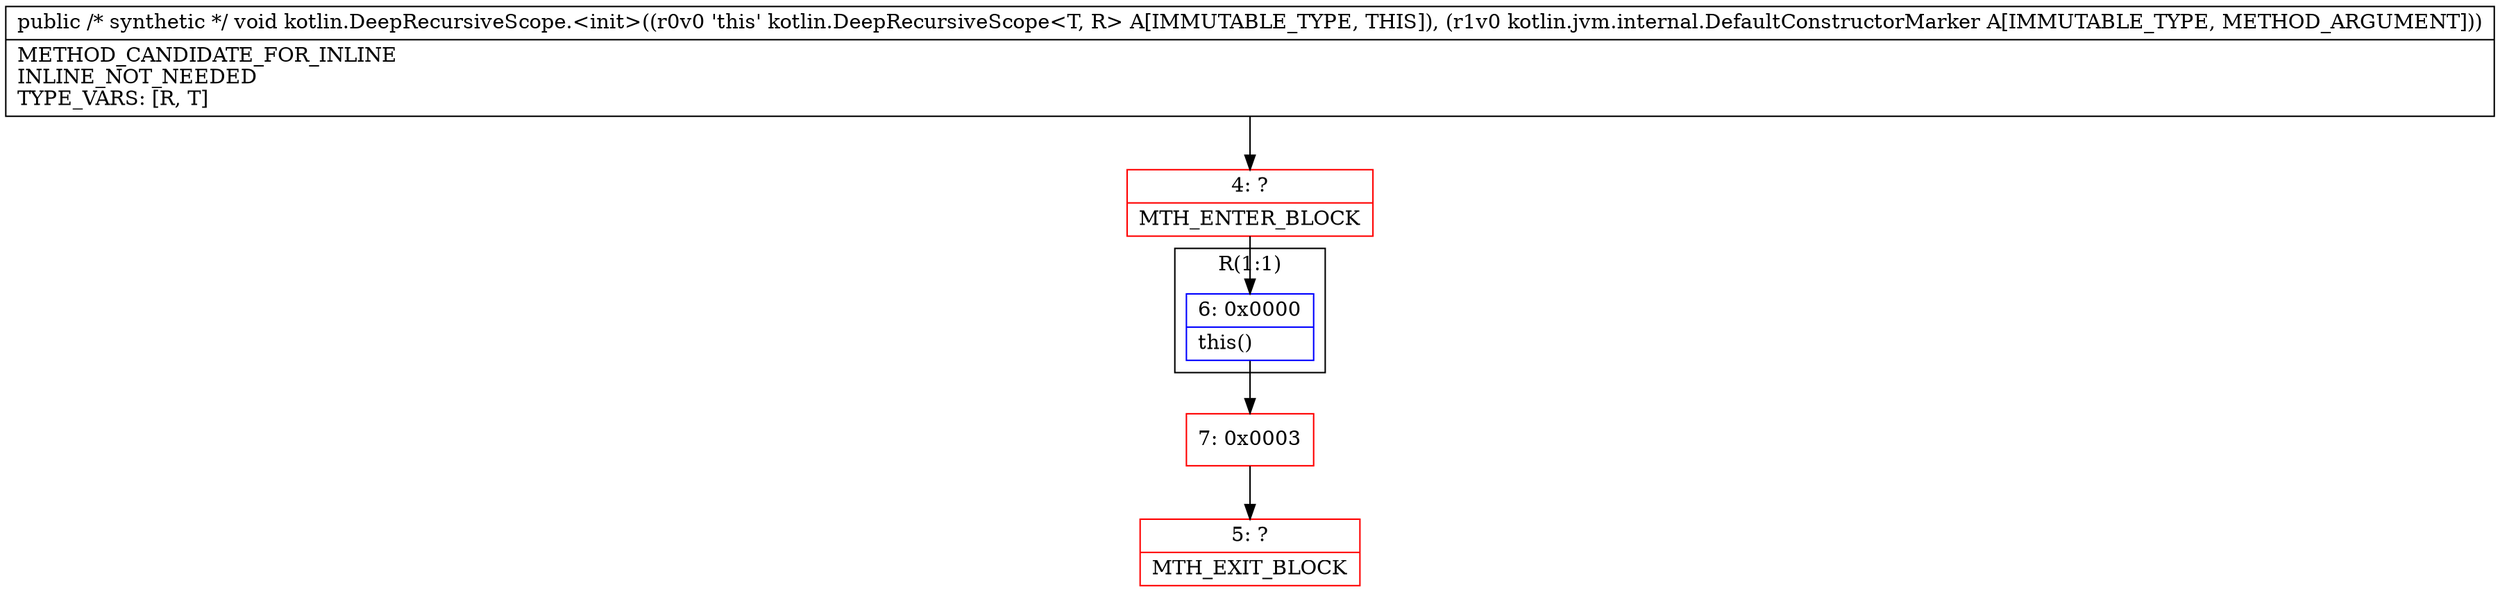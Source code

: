 digraph "CFG forkotlin.DeepRecursiveScope.\<init\>(Lkotlin\/jvm\/internal\/DefaultConstructorMarker;)V" {
subgraph cluster_Region_406994950 {
label = "R(1:1)";
node [shape=record,color=blue];
Node_6 [shape=record,label="{6\:\ 0x0000|this()\l}"];
}
Node_4 [shape=record,color=red,label="{4\:\ ?|MTH_ENTER_BLOCK\l}"];
Node_7 [shape=record,color=red,label="{7\:\ 0x0003}"];
Node_5 [shape=record,color=red,label="{5\:\ ?|MTH_EXIT_BLOCK\l}"];
MethodNode[shape=record,label="{public \/* synthetic *\/ void kotlin.DeepRecursiveScope.\<init\>((r0v0 'this' kotlin.DeepRecursiveScope\<T, R\> A[IMMUTABLE_TYPE, THIS]), (r1v0 kotlin.jvm.internal.DefaultConstructorMarker A[IMMUTABLE_TYPE, METHOD_ARGUMENT]))  | METHOD_CANDIDATE_FOR_INLINE\lINLINE_NOT_NEEDED\lTYPE_VARS: [R, T]\l}"];
MethodNode -> Node_4;Node_6 -> Node_7;
Node_4 -> Node_6;
Node_7 -> Node_5;
}

